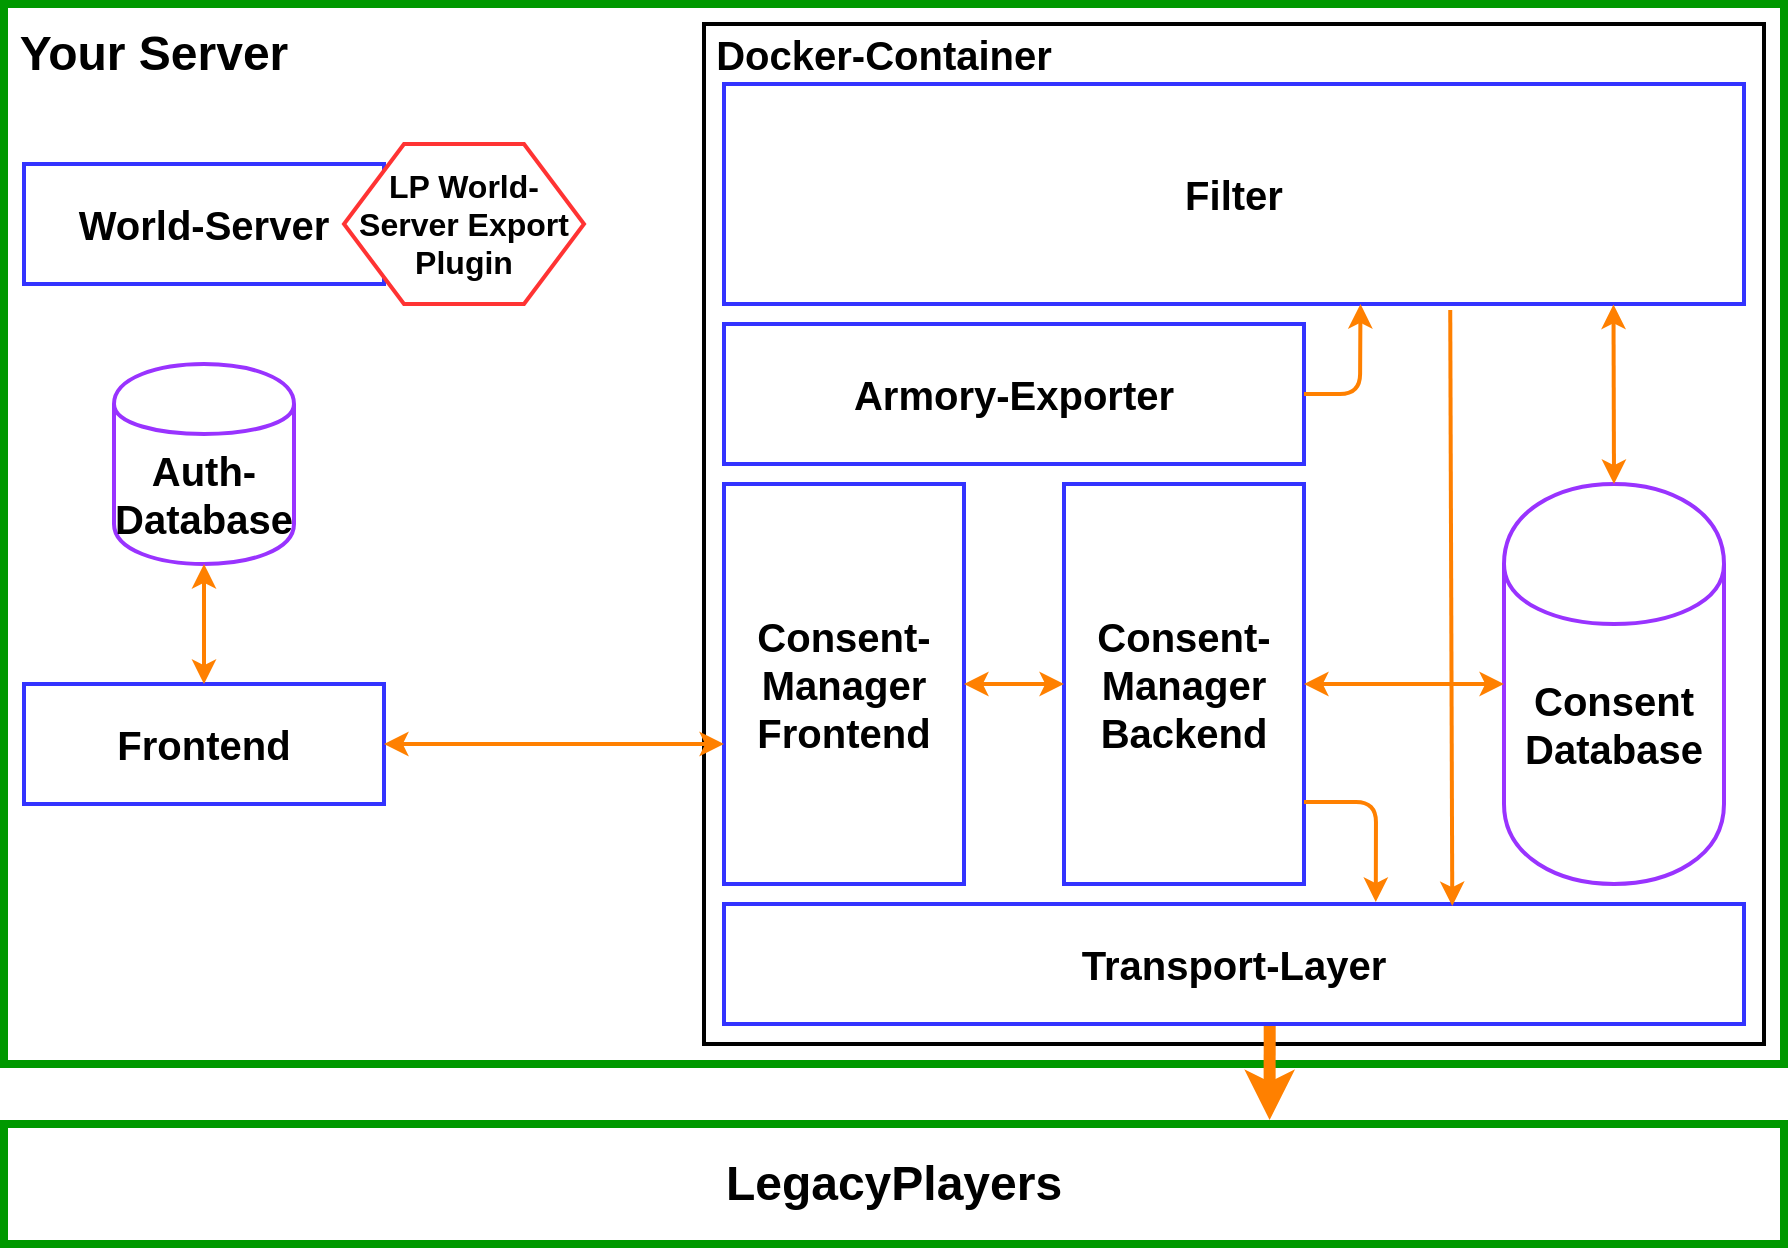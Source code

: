 <mxfile version="12.6.5" type="device"><diagram id="lThA6a1NeHgEB9G-pxd5" name="Page-1"><mxGraphModel dx="2046" dy="1123" grid="1" gridSize="10" guides="1" tooltips="1" connect="1" arrows="1" fold="1" page="1" pageScale="1" pageWidth="850" pageHeight="1100" math="0" shadow="0"><root><mxCell id="0"/><mxCell id="1" parent="0"/><mxCell id="ovgffi6Pzi2pMFkgmx6C-24" value="" style="rounded=0;whiteSpace=wrap;html=1;strokeColor=#009900;strokeWidth=4;fillColor=#ffffff;" vertex="1" parent="1"><mxGeometry x="10" y="40" width="890" height="530" as="geometry"/></mxCell><mxCell id="ovgffi6Pzi2pMFkgmx6C-1" value="&lt;b&gt;&lt;font style=&quot;font-size: 20px&quot;&gt;World-Server&lt;/font&gt;&lt;/b&gt;" style="rounded=0;whiteSpace=wrap;html=1;strokeColor=#3333FF;strokeWidth=2;" vertex="1" parent="1"><mxGeometry x="20" y="120" width="180" height="60" as="geometry"/></mxCell><mxCell id="ovgffi6Pzi2pMFkgmx6C-2" value="&lt;font style=&quot;font-size: 16px&quot;&gt;&lt;b&gt;LP World-Server Export Plugin&lt;br&gt;&lt;/b&gt;&lt;/font&gt;" style="shape=hexagon;perimeter=hexagonPerimeter2;whiteSpace=wrap;html=1;strokeColor=#FF3333;strokeWidth=2;" vertex="1" parent="1"><mxGeometry x="180" y="110" width="120" height="80" as="geometry"/></mxCell><mxCell id="ovgffi6Pzi2pMFkgmx6C-3" value="&lt;font style=&quot;font-size: 20px&quot;&gt;&lt;b&gt;Frontend&lt;/b&gt;&lt;/font&gt;" style="rounded=0;whiteSpace=wrap;html=1;strokeColor=#3333FF;strokeWidth=2;" vertex="1" parent="1"><mxGeometry x="20" y="380" width="180" height="60" as="geometry"/></mxCell><mxCell id="ovgffi6Pzi2pMFkgmx6C-4" value="&lt;font style=&quot;font-size: 20px&quot;&gt;&lt;b&gt;Auth-Database&lt;/b&gt;&lt;/font&gt;" style="shape=cylinder;whiteSpace=wrap;html=1;boundedLbl=1;backgroundOutline=1;strokeColor=#9933FF;strokeWidth=2;" vertex="1" parent="1"><mxGeometry x="65" y="220" width="90" height="100" as="geometry"/></mxCell><mxCell id="ovgffi6Pzi2pMFkgmx6C-5" value="" style="endArrow=classic;startArrow=classic;html=1;entryX=0.5;entryY=1;entryDx=0;entryDy=0;strokeColor=#FF8000;strokeWidth=2;" edge="1" parent="1" source="ovgffi6Pzi2pMFkgmx6C-3" target="ovgffi6Pzi2pMFkgmx6C-4"><mxGeometry width="50" height="50" relative="1" as="geometry"><mxPoint x="20" y="510" as="sourcePoint"/><mxPoint x="70" y="460" as="targetPoint"/></mxGeometry></mxCell><mxCell id="ovgffi6Pzi2pMFkgmx6C-6" value="" style="rounded=0;whiteSpace=wrap;html=1;fillColor=none;align=left;strokeColor=#000000;strokeWidth=2;" vertex="1" parent="1"><mxGeometry x="360" y="50" width="530" height="510" as="geometry"/></mxCell><mxCell id="ovgffi6Pzi2pMFkgmx6C-7" value="&lt;font style=&quot;font-size: 20px&quot;&gt;&lt;b&gt;Docker-Container&lt;br&gt;&lt;/b&gt;&lt;/font&gt;" style="text;html=1;strokeColor=none;fillColor=none;align=center;verticalAlign=middle;whiteSpace=wrap;rounded=0;" vertex="1" parent="1"><mxGeometry x="360" y="50" width="180" height="30" as="geometry"/></mxCell><mxCell id="ovgffi6Pzi2pMFkgmx6C-8" value="&lt;font style=&quot;font-size: 20px&quot;&gt;&lt;b&gt;Transport-Layer&lt;/b&gt;&lt;/font&gt;" style="rounded=0;whiteSpace=wrap;html=1;strokeColor=#3333FF;strokeWidth=2;fillColor=#ffffff;" vertex="1" parent="1"><mxGeometry x="370" y="490" width="510" height="60" as="geometry"/></mxCell><mxCell id="ovgffi6Pzi2pMFkgmx6C-9" value="&lt;font style=&quot;font-size: 20px&quot;&gt;&lt;b&gt;Consent-Manager Frontend&lt;br&gt;&lt;/b&gt;&lt;/font&gt;" style="rounded=0;whiteSpace=wrap;html=1;strokeColor=#3333FF;strokeWidth=2;fillColor=#ffffff;" vertex="1" parent="1"><mxGeometry x="370" y="280" width="120" height="200" as="geometry"/></mxCell><mxCell id="ovgffi6Pzi2pMFkgmx6C-10" value="&lt;font style=&quot;font-size: 20px&quot;&gt;&lt;b&gt;Filter&lt;/b&gt;&lt;/font&gt;" style="rounded=0;whiteSpace=wrap;html=1;strokeColor=#3333FF;strokeWidth=2;fillColor=#ffffff;" vertex="1" parent="1"><mxGeometry x="370" y="80" width="510" height="110" as="geometry"/></mxCell><mxCell id="ovgffi6Pzi2pMFkgmx6C-11" value="&lt;div style=&quot;font-size: 20px&quot;&gt;&lt;font style=&quot;font-size: 20px&quot;&gt;&lt;b&gt;Armory-Exporter&lt;/b&gt;&lt;/font&gt;&lt;/div&gt;" style="rounded=0;whiteSpace=wrap;html=1;strokeColor=#3333FF;strokeWidth=2;fillColor=#ffffff;" vertex="1" parent="1"><mxGeometry x="370" y="200" width="290" height="70" as="geometry"/></mxCell><mxCell id="ovgffi6Pzi2pMFkgmx6C-13" value="&lt;font style=&quot;font-size: 20px&quot;&gt;&lt;b&gt;Consent Database&lt;br&gt;&lt;/b&gt;&lt;/font&gt;" style="shape=cylinder;whiteSpace=wrap;html=1;boundedLbl=1;backgroundOutline=1;strokeColor=#9933FF;strokeWidth=2;fillColor=#ffffff;" vertex="1" parent="1"><mxGeometry x="760" y="280" width="110" height="200" as="geometry"/></mxCell><mxCell id="ovgffi6Pzi2pMFkgmx6C-14" value="&lt;font style=&quot;font-size: 20px&quot;&gt;&lt;b&gt;Consent-Manager Backend&lt;br&gt;&lt;/b&gt;&lt;/font&gt;" style="rounded=0;whiteSpace=wrap;html=1;strokeColor=#3333FF;strokeWidth=2;fillColor=#ffffff;" vertex="1" parent="1"><mxGeometry x="540" y="280" width="120" height="200" as="geometry"/></mxCell><mxCell id="ovgffi6Pzi2pMFkgmx6C-15" value="" style="endArrow=classic;startArrow=classic;html=1;entryX=1;entryY=0.5;entryDx=0;entryDy=0;exitX=0;exitY=0.65;exitDx=0;exitDy=0;exitPerimeter=0;strokeColor=#FF8000;strokeWidth=2;" edge="1" parent="1" source="ovgffi6Pzi2pMFkgmx6C-9" target="ovgffi6Pzi2pMFkgmx6C-3"><mxGeometry width="50" height="50" relative="1" as="geometry"><mxPoint x="20" y="630" as="sourcePoint"/><mxPoint x="70" y="580" as="targetPoint"/></mxGeometry></mxCell><mxCell id="ovgffi6Pzi2pMFkgmx6C-16" value="" style="endArrow=classic;startArrow=classic;html=1;entryX=0;entryY=0.5;entryDx=0;entryDy=0;exitX=1;exitY=0.5;exitDx=0;exitDy=0;strokeWidth=2;strokeColor=#FF8000;" edge="1" parent="1" source="ovgffi6Pzi2pMFkgmx6C-9" target="ovgffi6Pzi2pMFkgmx6C-14"><mxGeometry width="50" height="50" relative="1" as="geometry"><mxPoint x="20" y="630" as="sourcePoint"/><mxPoint x="70" y="580" as="targetPoint"/></mxGeometry></mxCell><mxCell id="ovgffi6Pzi2pMFkgmx6C-19" value="" style="endArrow=classic;html=1;exitX=1;exitY=0.5;exitDx=0;exitDy=0;entryX=0.624;entryY=1;entryDx=0;entryDy=0;entryPerimeter=0;strokeColor=#FF8000;strokeWidth=2;" edge="1" parent="1" source="ovgffi6Pzi2pMFkgmx6C-11" target="ovgffi6Pzi2pMFkgmx6C-10"><mxGeometry width="50" height="50" relative="1" as="geometry"><mxPoint x="20" y="630" as="sourcePoint"/><mxPoint x="70" y="580" as="targetPoint"/><Array as="points"><mxPoint x="688" y="235"/></Array></mxGeometry></mxCell><mxCell id="ovgffi6Pzi2pMFkgmx6C-20" value="" style="endArrow=classic;html=1;strokeColor=#FF8000;strokeWidth=2;exitX=0.712;exitY=1.027;exitDx=0;exitDy=0;entryX=0.714;entryY=0.017;entryDx=0;entryDy=0;exitPerimeter=0;entryPerimeter=0;" edge="1" parent="1" source="ovgffi6Pzi2pMFkgmx6C-10" target="ovgffi6Pzi2pMFkgmx6C-8"><mxGeometry width="50" height="50" relative="1" as="geometry"><mxPoint x="20" y="630" as="sourcePoint"/><mxPoint x="70" y="580" as="targetPoint"/></mxGeometry></mxCell><mxCell id="ovgffi6Pzi2pMFkgmx6C-21" value="" style="endArrow=classic;startArrow=classic;html=1;strokeColor=#FF8000;strokeWidth=2;entryX=1;entryY=0.5;entryDx=0;entryDy=0;" edge="1" parent="1" target="ovgffi6Pzi2pMFkgmx6C-14"><mxGeometry width="50" height="50" relative="1" as="geometry"><mxPoint x="760" y="380" as="sourcePoint"/><mxPoint x="70" y="580" as="targetPoint"/></mxGeometry></mxCell><mxCell id="ovgffi6Pzi2pMFkgmx6C-22" value="" style="endArrow=classic;startArrow=classic;html=1;strokeColor=#FF8000;strokeWidth=2;entryX=0.5;entryY=0;entryDx=0;entryDy=0;exitX=0.858;exitY=0.275;exitDx=0;exitDy=0;exitPerimeter=0;" edge="1" parent="1" source="ovgffi6Pzi2pMFkgmx6C-6" target="ovgffi6Pzi2pMFkgmx6C-13"><mxGeometry width="50" height="50" relative="1" as="geometry"><mxPoint x="20" y="630" as="sourcePoint"/><mxPoint x="70" y="580" as="targetPoint"/></mxGeometry></mxCell><mxCell id="ovgffi6Pzi2pMFkgmx6C-23" value="" style="endArrow=classic;html=1;strokeColor=#FF8000;strokeWidth=2;exitX=1;exitY=0.795;exitDx=0;exitDy=0;exitPerimeter=0;entryX=0.639;entryY=-0.017;entryDx=0;entryDy=0;entryPerimeter=0;" edge="1" parent="1" source="ovgffi6Pzi2pMFkgmx6C-14" target="ovgffi6Pzi2pMFkgmx6C-8"><mxGeometry width="50" height="50" relative="1" as="geometry"><mxPoint x="20" y="630" as="sourcePoint"/><mxPoint x="70" y="580" as="targetPoint"/><Array as="points"><mxPoint x="696" y="439"/></Array></mxGeometry></mxCell><mxCell id="ovgffi6Pzi2pMFkgmx6C-25" value="&lt;div align=&quot;center&quot;&gt;&lt;font style=&quot;font-size: 24px&quot;&gt;&lt;b&gt;Your Server&lt;/b&gt;&lt;/font&gt;&lt;br&gt;&lt;/div&gt;" style="text;html=1;strokeColor=none;fillColor=none;align=center;verticalAlign=middle;whiteSpace=wrap;rounded=0;" vertex="1" parent="1"><mxGeometry x="10" y="40" width="150" height="50" as="geometry"/></mxCell><mxCell id="ovgffi6Pzi2pMFkgmx6C-26" value="&lt;font style=&quot;font-size: 24px&quot;&gt;&lt;b&gt;LegacyPlayers&lt;/b&gt;&lt;/font&gt;" style="rounded=0;whiteSpace=wrap;html=1;strokeColor=#009900;strokeWidth=4;fillColor=#ffffff;" vertex="1" parent="1"><mxGeometry x="10" y="600" width="890" height="60" as="geometry"/></mxCell><mxCell id="ovgffi6Pzi2pMFkgmx6C-28" value="" style="endArrow=classic;html=1;strokeColor=#FF8000;strokeWidth=6;exitX=0.535;exitY=1.017;exitDx=0;exitDy=0;exitPerimeter=0;entryX=0.711;entryY=-0.033;entryDx=0;entryDy=0;entryPerimeter=0;" edge="1" parent="1" source="ovgffi6Pzi2pMFkgmx6C-8" target="ovgffi6Pzi2pMFkgmx6C-26"><mxGeometry width="50" height="50" relative="1" as="geometry"><mxPoint x="10" y="730" as="sourcePoint"/><mxPoint x="60" y="680" as="targetPoint"/></mxGeometry></mxCell></root></mxGraphModel></diagram></mxfile>